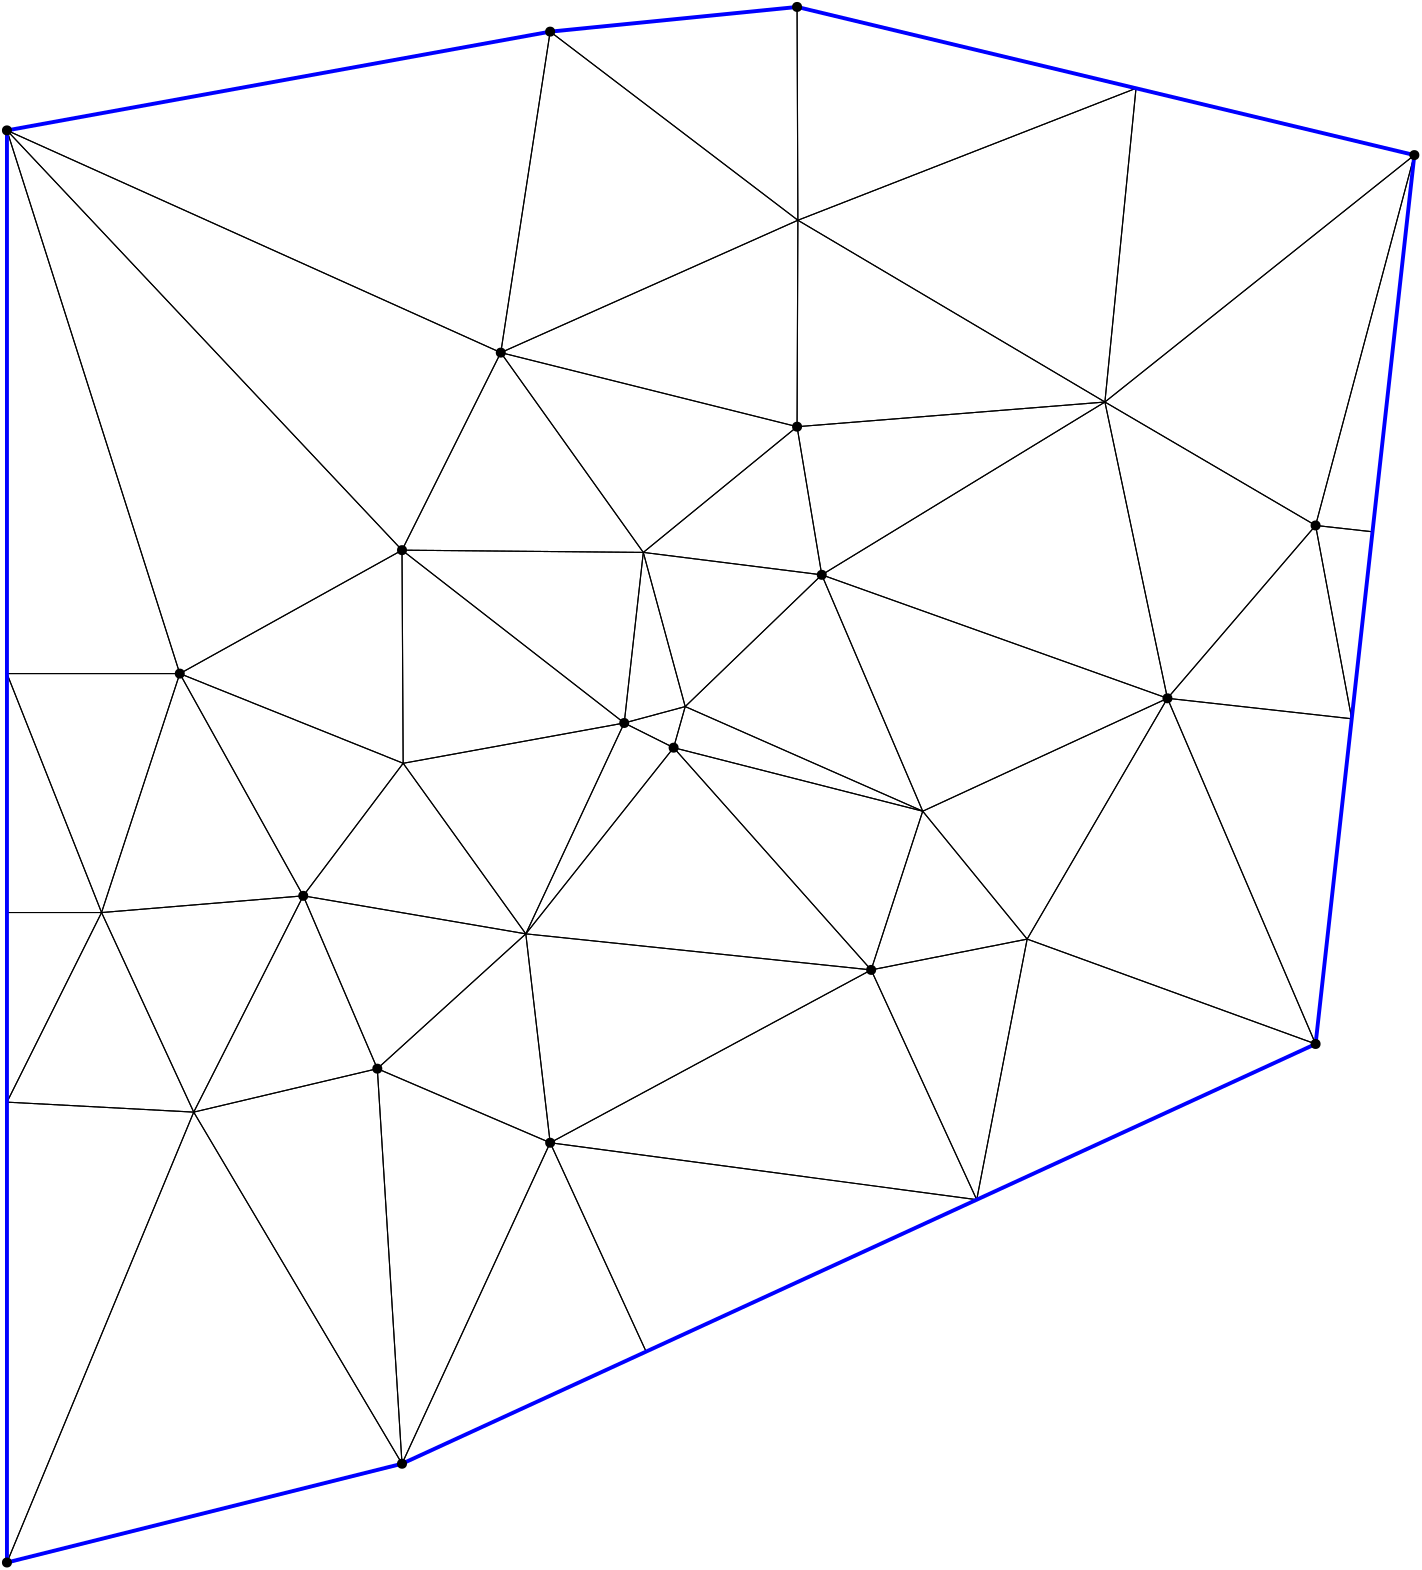 <?xml version="1.0"?>
<!DOCTYPE ipe SYSTEM "ipe.dtd">
<ipe version="70218" creator="Ipe 7.2.24">
<info created="D:20221020151441" modified="D:20221020151441"/>
<ipestyle name="basic">
<symbol name="mark/disk(sx)" transformations="translations">
<path fill="sym-stroke">
0.6 0 0 0.6 0 0 e
</path>
</symbol>
<anglesize name="22.5 deg" value="22.5"/>
<anglesize name="30 deg" value="30"/>
<anglesize name="45 deg" value="45"/>
<anglesize name="60 deg" value="60"/>
<anglesize name="90 deg" value="90"/>
<arrowsize name="large" value="10"/>
<arrowsize name="small" value="5"/>
<arrowsize name="tiny" value="3"/>
<color name="blue" value="0 0 1"/>
<color name="gray" value="0.745"/>
<color name="green" value="0 1 0"/>
<color name="red" value="1 0 0"/>
<color name="pink" value="1 0.753 0.796"/>
<pen name="heavier" value="0.8"/>
<pen name="fat" value="1.4"/>
<pen name="ultrafat" value="2"/>
<gridsize name="16 pts (~6 mm)" value="16"/>
<gridsize name="32 pts (~12 mm)" value="32"/>
<gridsize name="4 pts" value="4"/>
<gridsize name="8 pts (~3 mm)" value="8"/>
<opacity name="10%" value="0.1"/>
<opacity name="25%" value="0.25"/>
<opacity name="50%" value="0.5"/>
<opacity name="75%" value="0.75"/>
<symbolsize name="large" value="5"/>
<symbolsize name="small" value="2"/>
<symbolsize name="tiny" value="1.1"/>
<textsize name="huge" value="\huge"/>
<textsize name="large" value="\large"/>
<textsize name="small" value="\small"/>
<textsize name="tiny" value="	iny"/>
<tiling name="falling" angle="-60" step="4" width="1"/>
<tiling name="rising" angle="30" step="4" width="1"/>
</ipestyle>
<page>
<layer name="hull"/>
<layer name="constraints"/>
<layer name="triangulation"/>
<layer name="obtuse"/>
<layer name="blub"/>
<layer name="problems"/>
<view layers="hull constraints triangulation obtuse blub" active="triangulation"/>
<path layer="triangulation" stroke="black">
158.636 559.716 m 
78.2222 592 l 
</path>
<path layer="triangulation" stroke="black">
78.2222 592 m 
122.667 512 l 
</path>
<path layer="triangulation" stroke="black">
122.667 512 m 
158.636 559.716 l 
</path>
<path layer="triangulation" stroke="black">
211.556 423.111 m 
149.333 449.778 l 
</path>
<path layer="triangulation" stroke="black">
149.333 449.778 m 
158.222 307.556 l 
</path>
<path layer="triangulation" stroke="black">
158.222 307.556 m 
211.556 423.111 l 
</path>
<path layer="triangulation" stroke="black">
83.2408 434.135 m 
16 437.726 l 
</path>
<path layer="triangulation" stroke="black">
16 437.726 m 
16 272 l 
</path>
<path layer="triangulation" stroke="black">
16 272 m 
83.2408 434.135 l 
</path>
<path layer="triangulation" stroke="black">
16 592 m 
50.061 505.987 l 
</path>
<path layer="triangulation" stroke="black">
50.061 505.987 m 
78.2222 592 l 
</path>
<path layer="triangulation" stroke="black">
78.2222 592 m 
16 592 l 
</path>
<path layer="triangulation" stroke="black">
260.174 580.138 m 
245.088 635.632 l 
</path>
<path layer="triangulation" stroke="black">
245.088 635.632 m 
238.222 574.222 l 
</path>
<path layer="triangulation" stroke="black">
238.222 574.222 m 
260.174 580.138 l 
</path>
<path layer="triangulation" stroke="black">
256 565.333 m 
202.789 498.31 l 
</path>
<path layer="triangulation" stroke="black">
202.789 498.31 m 
327.111 485.333 l 
</path>
<path layer="triangulation" stroke="black">
327.111 485.333 m 
256 565.333 l 
</path>
<path layer="triangulation" stroke="black">
16 592 m 
78.2222 592 l 
</path>
<path layer="triangulation" stroke="black">
78.2222 592 m 
16 787.556 l 
</path>
<path layer="triangulation" stroke="black">
16 787.556 m 
16 592 l 
</path>
<path layer="triangulation" stroke="black">
202.789 498.31 m 
149.333 449.778 l 
</path>
<path layer="triangulation" stroke="black">
149.333 449.778 m 
211.556 423.111 l 
</path>
<path layer="triangulation" stroke="black">
211.556 423.111 m 
202.789 498.31 l 
</path>
<path layer="triangulation" stroke="black">
122.667 512 m 
50.061 505.987 l 
</path>
<path layer="triangulation" stroke="black">
50.061 505.987 m 
83.2408 434.135 l 
</path>
<path layer="triangulation" stroke="black">
83.2408 434.135 m 
122.667 512 l 
</path>
<path layer="triangulation" stroke="black">
202.789 498.31 m 
122.667 512 l 
</path>
<path layer="triangulation" stroke="black">
122.667 512 m 
149.333 449.778 l 
</path>
<path layer="triangulation" stroke="black">
149.333 449.778 m 
202.789 498.31 l 
</path>
<path layer="triangulation" stroke="black">
158.636 559.716 m 
158.222 636.444 l 
</path>
<path layer="triangulation" stroke="black">
158.222 636.444 m 
78.2222 592 l 
</path>
<path layer="triangulation" stroke="black">
78.2222 592 m 
158.636 559.716 l 
</path>
<path layer="triangulation" stroke="black">
300.444 680.889 m 
300.734 755.211 l 
</path>
<path layer="triangulation" stroke="black">
300.734 755.211 m 
193.778 707.556 l 
</path>
<path layer="triangulation" stroke="black">
193.778 707.556 m 
300.444 680.889 l 
</path>
<path layer="triangulation" stroke="black">
193.778 707.556 m 
16 787.556 l 
</path>
<path layer="triangulation" stroke="black">
16 787.556 m 
158.222 636.444 l 
</path>
<path layer="triangulation" stroke="black">
158.222 636.444 m 
193.778 707.556 l 
</path>
<path layer="triangulation" stroke="black">
238.222 574.222 m 
245.088 635.632 l 
</path>
<path layer="triangulation" stroke="black">
245.088 635.632 m 
158.222 636.444 l 
</path>
<path layer="triangulation" stroke="black">
158.222 636.444 m 
238.222 574.222 l 
</path>
<path layer="triangulation" stroke="black">
16 787.556 m 
78.2222 592 l 
</path>
<path layer="triangulation" stroke="black">
78.2222 592 m 
158.222 636.444 l 
</path>
<path layer="triangulation" stroke="black">
158.222 636.444 m 
16 787.556 l 
</path>
<path layer="triangulation" stroke="black">
211.556 823.111 m 
16 787.556 l 
</path>
<path layer="triangulation" stroke="black">
16 787.556 m 
193.778 707.556 l 
</path>
<path layer="triangulation" stroke="black">
193.778 707.556 m 
211.556 823.111 l 
</path>
<path layer="triangulation" stroke="black">
422.464 802.715 m 
411.266 689.776 l 
</path>
<path layer="triangulation" stroke="black">
411.266 689.776 m 
522.667 778.667 l 
</path>
<path layer="triangulation" stroke="black">
522.667 778.667 m 
422.464 802.715 l 
</path>
<path layer="triangulation" stroke="black">
500.119 575.74 m 
507.599 643.057 l 
</path>
<path layer="triangulation" stroke="black">
507.599 643.057 m 
487.111 645.333 l 
</path>
<path layer="triangulation" stroke="black">
487.111 645.333 m 
500.119 575.74 l 
</path>
<path layer="triangulation" stroke="black">
300.734 755.211 m 
211.556 823.111 l 
</path>
<path layer="triangulation" stroke="black">
211.556 823.111 m 
193.778 707.556 l 
</path>
<path layer="triangulation" stroke="black">
193.778 707.556 m 
300.734 755.211 l 
</path>
<path layer="triangulation" stroke="black">
245.088 635.632 m 
300.444 680.889 l 
</path>
<path layer="triangulation" stroke="black">
300.444 680.889 m 
193.778 707.556 l 
</path>
<path layer="triangulation" stroke="black">
193.778 707.556 m 
245.088 635.632 l 
</path>
<path layer="triangulation" stroke="black">
433.778 583.111 m 
487.111 645.333 l 
</path>
<path layer="triangulation" stroke="black">
487.111 645.333 m 
411.266 689.776 l 
</path>
<path layer="triangulation" stroke="black">
411.266 689.776 m 
433.778 583.111 l 
</path>
<path layer="triangulation" stroke="black">
300.734 755.211 m 
300.444 832 l 
</path>
<path layer="triangulation" stroke="black">
300.444 832 m 
211.556 823.111 l 
</path>
<path layer="triangulation" stroke="black">
211.556 823.111 m 
300.734 755.211 l 
</path>
<path layer="triangulation" stroke="black">
507.599 643.057 m 
522.667 778.667 l 
</path>
<path layer="triangulation" stroke="black">
522.667 778.667 m 
487.111 645.333 l 
</path>
<path layer="triangulation" stroke="black">
487.111 645.333 m 
507.599 643.057 l 
</path>
<path layer="triangulation" stroke="black">
411.266 689.776 m 
309.333 627.556 l 
</path>
<path layer="triangulation" stroke="black">
309.333 627.556 m 
433.778 583.111 l 
</path>
<path layer="triangulation" stroke="black">
433.778 583.111 m 
411.266 689.776 l 
</path>
<path layer="triangulation" stroke="black">
300.444 680.889 m 
245.088 635.632 l 
</path>
<path layer="triangulation" stroke="black">
245.088 635.632 m 
309.333 627.556 l 
</path>
<path layer="triangulation" stroke="black">
309.333 627.556 m 
300.444 680.889 l 
</path>
<path layer="triangulation" stroke="black">
345.678 542.467 m 
260.174 580.138 l 
</path>
<path layer="triangulation" stroke="black">
260.174 580.138 m 
256 565.333 l 
</path>
<path layer="triangulation" stroke="black">
256 565.333 m 
345.678 542.467 l 
</path>
<path layer="triangulation" stroke="black">
238.222 574.222 m 
202.789 498.31 l 
</path>
<path layer="triangulation" stroke="black">
202.789 498.31 m 
256 565.333 l 
</path>
<path layer="triangulation" stroke="black">
256 565.333 m 
238.222 574.222 l 
</path>
<path layer="triangulation" stroke="black">
345.678 542.467 m 
327.111 485.333 l 
</path>
<path layer="triangulation" stroke="black">
327.111 485.333 m 
383.275 496.426 l 
</path>
<path layer="triangulation" stroke="black">
383.275 496.426 m 
345.678 542.467 l 
</path>
<path layer="triangulation" stroke="black">
383.275 496.426 m 
487.111 458.667 l 
</path>
<path layer="triangulation" stroke="black">
487.111 458.667 m 
433.778 583.111 l 
</path>
<path layer="triangulation" stroke="black">
433.778 583.111 m 
383.275 496.426 l 
</path>
<path layer="triangulation" stroke="black">
433.778 583.111 m 
500.119 575.74 l 
</path>
<path layer="triangulation" stroke="black">
500.119 575.74 m 
487.111 645.333 l 
</path>
<path layer="triangulation" stroke="black">
487.111 645.333 m 
433.778 583.111 l 
</path>
<path layer="triangulation" stroke="black">
411.266 689.776 m 
422.464 802.715 l 
</path>
<path layer="triangulation" stroke="black">
422.464 802.715 m 
300.734 755.211 l 
</path>
<path layer="triangulation" stroke="black">
300.734 755.211 m 
411.266 689.776 l 
</path>
<path layer="triangulation" stroke="black">
309.333 627.556 m 
345.678 542.467 l 
</path>
<path layer="triangulation" stroke="black">
345.678 542.467 m 
433.778 583.111 l 
</path>
<path layer="triangulation" stroke="black">
433.778 583.111 m 
309.333 627.556 l 
</path>
<path layer="triangulation" stroke="black">
327.111 485.333 m 
365.117 402.615 l 
</path>
<path layer="triangulation" stroke="black">
365.117 402.615 m 
383.275 496.426 l 
</path>
<path layer="triangulation" stroke="black">
383.275 496.426 m 
327.111 485.333 l 
</path>
<path layer="triangulation" stroke="black">
16 272 m 
158.222 307.556 l 
</path>
<path layer="triangulation" stroke="black">
158.222 307.556 m 
83.2408 434.135 l 
</path>
<path layer="triangulation" stroke="black">
83.2408 434.135 m 
16 272 l 
</path>
<path layer="triangulation" stroke="black">
327.111 485.333 m 
202.789 498.31 l 
</path>
<path layer="triangulation" stroke="black">
202.789 498.31 m 
211.556 423.111 l 
</path>
<path layer="triangulation" stroke="black">
211.556 423.111 m 
327.111 485.333 l 
</path>
<path layer="triangulation" stroke="black">
238.222 574.222 m 
158.636 559.716 l 
</path>
<path layer="triangulation" stroke="black">
158.636 559.716 m 
202.789 498.31 l 
</path>
<path layer="triangulation" stroke="black">
202.789 498.31 m 
238.222 574.222 l 
</path>
<path layer="triangulation" stroke="black">
149.333 449.778 m 
83.2408 434.135 l 
</path>
<path layer="triangulation" stroke="black">
83.2408 434.135 m 
158.222 307.556 l 
</path>
<path layer="triangulation" stroke="black">
158.222 307.556 m 
149.333 449.778 l 
</path>
<path layer="triangulation" stroke="black">
149.333 449.778 m 
122.667 512 l 
</path>
<path layer="triangulation" stroke="black">
122.667 512 m 
83.2408 434.135 l 
</path>
<path layer="triangulation" stroke="black">
83.2408 434.135 m 
149.333 449.778 l 
</path>
<path layer="triangulation" stroke="black">
83.2408 434.135 m 
50.061 505.987 l 
</path>
<path layer="triangulation" stroke="black">
50.061 505.987 m 
16 437.726 l 
</path>
<path layer="triangulation" stroke="black">
16 437.726 m 
83.2408 434.135 l 
</path>
<path layer="triangulation" stroke="black">
122.667 512 m 
78.2222 592 l 
</path>
<path layer="triangulation" stroke="black">
78.2222 592 m 
50.061 505.987 l 
</path>
<path layer="triangulation" stroke="black">
50.061 505.987 m 
122.667 512 l 
</path>
<path layer="triangulation" stroke="black">
16 437.726 m 
50.061 505.987 l 
</path>
<path layer="triangulation" stroke="black">
50.061 505.987 m 
16 505.987 l 
</path>
<path layer="triangulation" stroke="black">
16 505.987 m 
16 437.726 l 
</path>
<path layer="triangulation" stroke="black">
202.789 498.31 m 
158.636 559.716 l 
</path>
<path layer="triangulation" stroke="black">
158.636 559.716 m 
122.667 512 l 
</path>
<path layer="triangulation" stroke="black">
122.667 512 m 
202.789 498.31 l 
</path>
<path layer="triangulation" stroke="black">
238.222 574.222 m 
158.222 636.444 l 
</path>
<path layer="triangulation" stroke="black">
158.222 636.444 m 
158.636 559.716 l 
</path>
<path layer="triangulation" stroke="black">
158.636 559.716 m 
238.222 574.222 l 
</path>
<path layer="triangulation" stroke="black">
158.222 636.444 m 
245.088 635.632 l 
</path>
<path layer="triangulation" stroke="black">
245.088 635.632 m 
193.778 707.556 l 
</path>
<path layer="triangulation" stroke="black">
193.778 707.556 m 
158.222 636.444 l 
</path>
<path layer="triangulation" stroke="black">
238.222 574.222 m 
256 565.333 l 
</path>
<path layer="triangulation" stroke="black">
256 565.333 m 
260.174 580.138 l 
</path>
<path layer="triangulation" stroke="black">
260.174 580.138 m 
238.222 574.222 l 
</path>
<path layer="triangulation" stroke="black">
16 505.987 m 
50.061 505.987 l 
</path>
<path layer="triangulation" stroke="black">
50.061 505.987 m 
16 592 l 
</path>
<path layer="triangulation" stroke="black">
16 592 m 
16 505.987 l 
</path>
<path layer="triangulation" stroke="black">
309.333 627.556 m 
411.266 689.776 l 
</path>
<path layer="triangulation" stroke="black">
411.266 689.776 m 
300.444 680.889 l 
</path>
<path layer="triangulation" stroke="black">
300.444 680.889 m 
309.333 627.556 l 
</path>
<path layer="triangulation" stroke="black">
487.111 645.333 m 
522.667 778.667 l 
</path>
<path layer="triangulation" stroke="black">
522.667 778.667 m 
411.266 689.776 l 
</path>
<path layer="triangulation" stroke="black">
411.266 689.776 m 
487.111 645.333 l 
</path>
<path layer="triangulation" stroke="black">
411.266 689.776 m 
300.734 755.211 l 
</path>
<path layer="triangulation" stroke="black">
300.734 755.211 m 
300.444 680.889 l 
</path>
<path layer="triangulation" stroke="black">
300.444 680.889 m 
411.266 689.776 l 
</path>
<path layer="triangulation" stroke="black">
422.464 802.715 m 
300.444 832 l 
</path>
<path layer="triangulation" stroke="black">
300.444 832 m 
300.734 755.211 l 
</path>
<path layer="triangulation" stroke="black">
300.734 755.211 m 
422.464 802.715 l 
</path>
<path layer="triangulation" stroke="black">
327.111 485.333 m 
345.678 542.467 l 
</path>
<path layer="triangulation" stroke="black">
345.678 542.467 m 
256 565.333 l 
</path>
<path layer="triangulation" stroke="black">
256 565.333 m 
327.111 485.333 l 
</path>
<path layer="triangulation" stroke="black">
309.333 627.556 m 
245.088 635.632 l 
</path>
<path layer="triangulation" stroke="black">
245.088 635.632 m 
260.174 580.138 l 
</path>
<path layer="triangulation" stroke="black">
260.174 580.138 m 
309.333 627.556 l 
</path>
<path layer="triangulation" stroke="black">
487.111 458.667 m 
500.119 575.74 l 
</path>
<path layer="triangulation" stroke="black">
500.119 575.74 m 
433.778 583.111 l 
</path>
<path layer="triangulation" stroke="black">
433.778 583.111 m 
487.111 458.667 l 
</path>
<path layer="triangulation" stroke="black">
433.778 583.111 m 
345.678 542.467 l 
</path>
<path layer="triangulation" stroke="black">
345.678 542.467 m 
383.275 496.426 l 
</path>
<path layer="triangulation" stroke="black">
383.275 496.426 m 
433.778 583.111 l 
</path>
<path layer="triangulation" stroke="black">
309.333 627.556 m 
260.174 580.138 l 
</path>
<path layer="triangulation" stroke="black">
260.174 580.138 m 
345.678 542.467 l 
</path>
<path layer="triangulation" stroke="black">
345.678 542.467 m 
309.333 627.556 l 
</path>
<path layer="triangulation" stroke="black">
383.275 496.426 m 
365.117 402.615 l 
</path>
<path layer="triangulation" stroke="black">
365.117 402.615 m 
487.111 458.667 l 
</path>
<path layer="triangulation" stroke="black">
487.111 458.667 m 
383.275 496.426 l 
</path>
<path layer="triangulation" stroke="black">
327.111 485.333 m 
211.556 423.111 l 
</path>
<path layer="triangulation" stroke="black">
211.556 423.111 m 
365.117 402.615 l 
</path>
<path layer="triangulation" stroke="black">
365.117 402.615 m 
327.111 485.333 l 
</path>
<path layer="triangulation" stroke="black">
211.556 423.111 m 
246.098 347.931 l 
</path>
<path layer="triangulation" stroke="black">
246.098 347.931 m 
365.117 402.615 l 
</path>
<path layer="triangulation" stroke="black">
365.117 402.615 m 
211.556 423.111 l 
</path>
<path layer="triangulation" stroke="black">
211.556 423.111 m 
158.222 307.556 l 
</path>
<path layer="triangulation" stroke="black">
158.222 307.556 m 
246.098 347.931 l 
</path>
<path layer="triangulation" stroke="black">
246.098 347.931 m 
211.556 423.111 l 
</path>
<path layer="hull" stroke="blue" pen="fat">
16 272 m 
158.222 307.556 l 
</path>
<path layer="hull" stroke="blue" pen="fat">
158.222 307.556 m 
487.111 458.667 l 
</path>
<path layer="hull" stroke="blue" pen="fat">
487.111 458.667 m 
522.667 778.667 l 
</path>
<path layer="hull" stroke="blue" pen="fat">
522.667 778.667 m 
300.444 832 l 
</path>
<path layer="hull" stroke="blue" pen="fat">
300.444 832 m 
211.556 823.111 l 
</path>
<path layer="hull" stroke="blue" pen="fat">
211.556 823.111 m 
16 787.556 l 
</path>
<path layer="hull" stroke="blue" pen="fat">
16 787.556 m 
16 272 l 
</path>
<use layer="points" name="mark/disk(sx)" pos="149.333 449.778" size="normal" stroke="black"/>
<use layer="points" name="mark/disk(sx)" pos="211.556 823.111" size="normal" stroke="black"/>
<use layer="points" name="mark/disk(sx)" pos="327.111 485.333" size="normal" stroke="black"/>
<use layer="points" name="mark/disk(sx)" pos="256 565.333" size="normal" stroke="black"/>
<use layer="points" name="mark/disk(sx)" pos="122.667 512" size="normal" stroke="black"/>
<use layer="points" name="mark/disk(sx)" pos="238.222 574.222" size="normal" stroke="black"/>
<use layer="points" name="mark/disk(sx)" pos="16 787.556" size="normal" stroke="black"/>
<use layer="points" name="mark/disk(sx)" pos="487.111 645.333" size="normal" stroke="black"/>
<use layer="points" name="mark/disk(sx)" pos="158.222 636.444" size="normal" stroke="black"/>
<use layer="points" name="mark/disk(sx)" pos="300.444 680.889" size="normal" stroke="black"/>
<use layer="points" name="mark/disk(sx)" pos="158.222 307.556" size="normal" stroke="black"/>
<use layer="points" name="mark/disk(sx)" pos="522.667 778.667" size="normal" stroke="black"/>
<use layer="points" name="mark/disk(sx)" pos="487.111 458.667" size="normal" stroke="black"/>
<use layer="points" name="mark/disk(sx)" pos="433.778 583.111" size="normal" stroke="black"/>
<use layer="points" name="mark/disk(sx)" pos="16 272" size="normal" stroke="black"/>
<use layer="points" name="mark/disk(sx)" pos="193.778 707.556" size="normal" stroke="black"/>
<use layer="points" name="mark/disk(sx)" pos="78.2222 592" size="normal" stroke="black"/>
<use layer="points" name="mark/disk(sx)" pos="300.444 832" size="normal" stroke="black"/>
<use layer="points" name="mark/disk(sx)" pos="211.556 423.111" size="normal" stroke="black"/>
<use layer="points" name="mark/disk(sx)" pos="309.333 627.556" size="normal" stroke="black"/>
</page>
</ipe>

